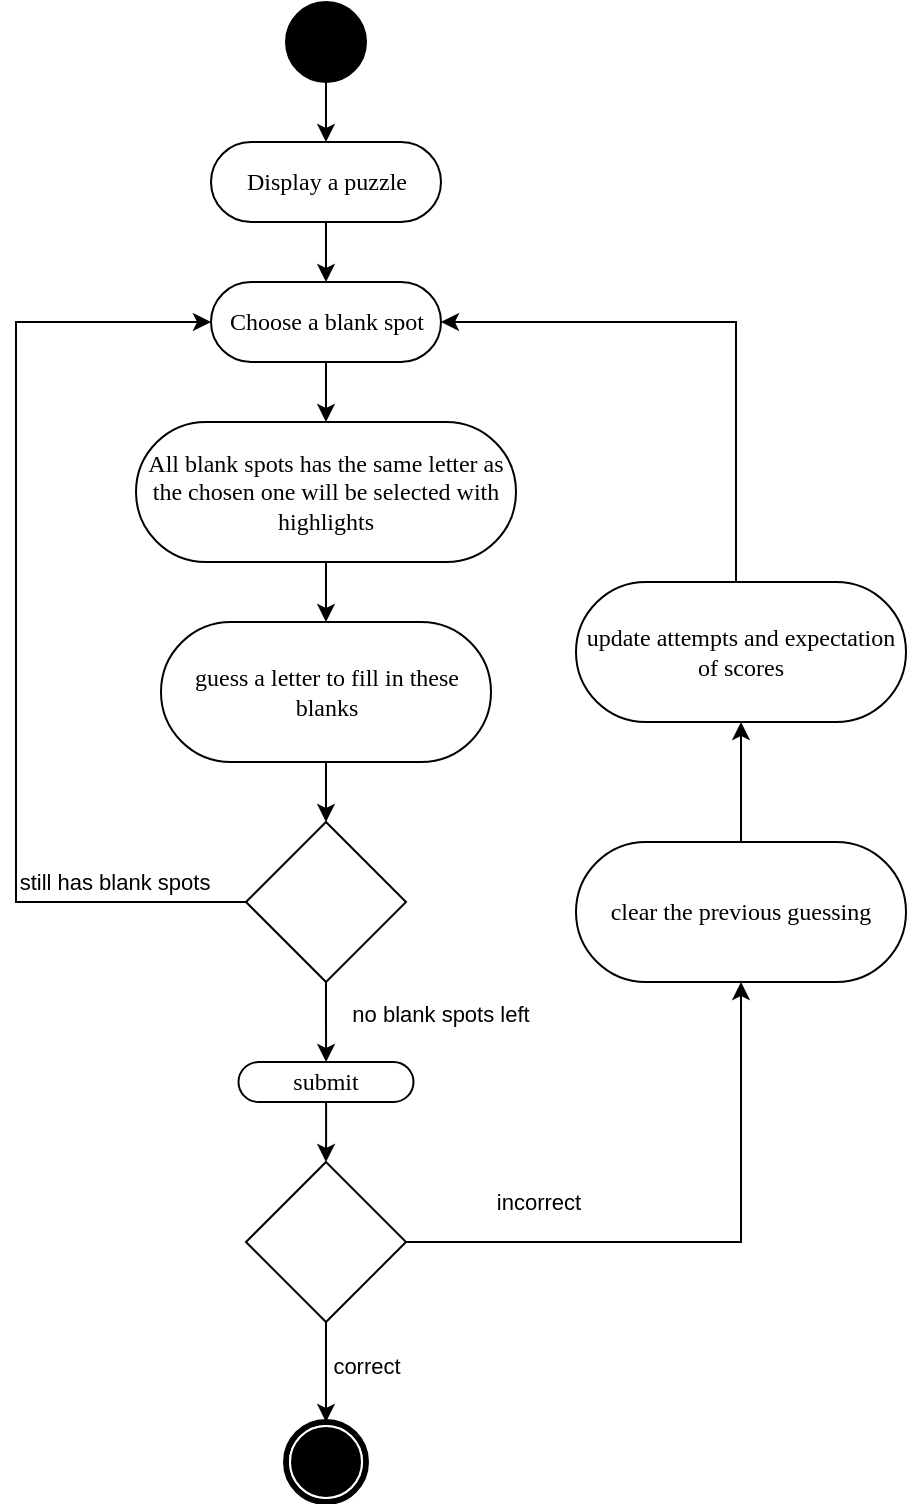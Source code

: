 <mxfile version="23.1.2" type="github">
  <diagram name="Page-1" id="0783ab3e-0a74-02c8-0abd-f7b4e66b4bec">
    <mxGraphModel dx="2074" dy="3340" grid="1" gridSize="10" guides="1" tooltips="1" connect="1" arrows="1" fold="1" page="1" pageScale="1" pageWidth="850" pageHeight="1100" background="none" math="0" shadow="0">
      <root>
        <mxCell id="0" />
        <mxCell id="1" parent="0" />
        <mxCell id="_0BTxhpO1Rx_sMPbXlcL-7" value="" style="edgeStyle=orthogonalEdgeStyle;rounded=0;orthogonalLoop=1;jettySize=auto;html=1;" parent="1" source="_0BTxhpO1Rx_sMPbXlcL-1" target="_0BTxhpO1Rx_sMPbXlcL-6" edge="1">
          <mxGeometry relative="1" as="geometry" />
        </mxCell>
        <mxCell id="_0BTxhpO1Rx_sMPbXlcL-1" value="Choose a blank spot" style="rounded=1;whiteSpace=wrap;html=1;shadow=0;comic=0;labelBackgroundColor=none;strokeWidth=1;fontFamily=Verdana;fontSize=12;align=center;arcSize=50;" parent="1" vertex="1">
          <mxGeometry x="297.5" y="-1930" width="115" height="40" as="geometry" />
        </mxCell>
        <mxCell id="_0BTxhpO1Rx_sMPbXlcL-3" value="" style="edgeStyle=orthogonalEdgeStyle;rounded=0;orthogonalLoop=1;jettySize=auto;html=1;entryX=0.5;entryY=0;entryDx=0;entryDy=0;" parent="1" source="_0BTxhpO1Rx_sMPbXlcL-2" target="_0BTxhpO1Rx_sMPbXlcL-102" edge="1">
          <mxGeometry relative="1" as="geometry">
            <mxPoint x="355" y="-2000" as="targetPoint" />
          </mxGeometry>
        </mxCell>
        <mxCell id="_0BTxhpO1Rx_sMPbXlcL-2" value="" style="ellipse;whiteSpace=wrap;html=1;rounded=0;shadow=0;comic=0;labelBackgroundColor=none;strokeWidth=1;fillColor=#000000;fontFamily=Verdana;fontSize=12;align=center;" parent="1" vertex="1">
          <mxGeometry x="335" y="-2070" width="40" height="40" as="geometry" />
        </mxCell>
        <mxCell id="_0BTxhpO1Rx_sMPbXlcL-13" value="" style="edgeStyle=orthogonalEdgeStyle;rounded=0;orthogonalLoop=1;jettySize=auto;html=1;" parent="1" source="_0BTxhpO1Rx_sMPbXlcL-6" target="_0BTxhpO1Rx_sMPbXlcL-12" edge="1">
          <mxGeometry relative="1" as="geometry" />
        </mxCell>
        <mxCell id="_0BTxhpO1Rx_sMPbXlcL-6" value="All blank spots has the same letter as the chosen one will be selected with highlights" style="rounded=1;whiteSpace=wrap;html=1;shadow=0;comic=0;labelBackgroundColor=none;strokeWidth=1;fontFamily=Verdana;fontSize=12;align=center;arcSize=50;" parent="1" vertex="1">
          <mxGeometry x="260" y="-1860" width="190" height="70" as="geometry" />
        </mxCell>
        <mxCell id="_0BTxhpO1Rx_sMPbXlcL-15" value="" style="edgeStyle=orthogonalEdgeStyle;rounded=0;orthogonalLoop=1;jettySize=auto;html=1;entryX=0.5;entryY=0;entryDx=0;entryDy=0;" parent="1" source="_0BTxhpO1Rx_sMPbXlcL-12" target="_0BTxhpO1Rx_sMPbXlcL-16" edge="1">
          <mxGeometry relative="1" as="geometry">
            <mxPoint x="355" y="-1630" as="targetPoint" />
          </mxGeometry>
        </mxCell>
        <mxCell id="_0BTxhpO1Rx_sMPbXlcL-12" value="guess a letter to fill in these blanks" style="whiteSpace=wrap;html=1;fontFamily=Verdana;rounded=1;shadow=0;comic=0;labelBackgroundColor=none;strokeWidth=1;arcSize=50;" parent="1" vertex="1">
          <mxGeometry x="272.5" y="-1760" width="165" height="70" as="geometry" />
        </mxCell>
        <mxCell id="_0BTxhpO1Rx_sMPbXlcL-21" value="" style="edgeStyle=orthogonalEdgeStyle;rounded=0;orthogonalLoop=1;jettySize=auto;html=1;entryX=0;entryY=0.5;entryDx=0;entryDy=0;exitX=0;exitY=0.5;exitDx=0;exitDy=0;" parent="1" source="_0BTxhpO1Rx_sMPbXlcL-16" target="_0BTxhpO1Rx_sMPbXlcL-1" edge="1">
          <mxGeometry relative="1" as="geometry">
            <mxPoint x="170" y="-1810" as="targetPoint" />
            <Array as="points">
              <mxPoint x="200" y="-1620" />
              <mxPoint x="200" y="-1910" />
            </Array>
          </mxGeometry>
        </mxCell>
        <mxCell id="_0BTxhpO1Rx_sMPbXlcL-28" value="still has blank spots" style="edgeLabel;html=1;align=center;verticalAlign=middle;resizable=0;points=[];" parent="_0BTxhpO1Rx_sMPbXlcL-21" vertex="1" connectable="0">
          <mxGeometry x="-0.613" y="1" relative="1" as="geometry">
            <mxPoint x="31" y="-11" as="offset" />
          </mxGeometry>
        </mxCell>
        <mxCell id="_0BTxhpO1Rx_sMPbXlcL-24" value="" style="edgeStyle=orthogonalEdgeStyle;rounded=0;orthogonalLoop=1;jettySize=auto;html=1;" parent="1" source="_0BTxhpO1Rx_sMPbXlcL-16" target="_0BTxhpO1Rx_sMPbXlcL-22" edge="1">
          <mxGeometry relative="1" as="geometry" />
        </mxCell>
        <mxCell id="_0BTxhpO1Rx_sMPbXlcL-30" value="no blank spots left" style="edgeLabel;html=1;align=center;verticalAlign=middle;resizable=0;points=[];" parent="_0BTxhpO1Rx_sMPbXlcL-24" vertex="1" connectable="0">
          <mxGeometry x="0.022" y="2" relative="1" as="geometry">
            <mxPoint x="55" y="-5" as="offset" />
          </mxGeometry>
        </mxCell>
        <mxCell id="_0BTxhpO1Rx_sMPbXlcL-16" value="" style="rhombus;whiteSpace=wrap;html=1;" parent="1" vertex="1">
          <mxGeometry x="315" y="-1660" width="80" height="80" as="geometry" />
        </mxCell>
        <mxCell id="_0BTxhpO1Rx_sMPbXlcL-32" value="" style="edgeStyle=orthogonalEdgeStyle;rounded=0;orthogonalLoop=1;jettySize=auto;html=1;" parent="1" source="_0BTxhpO1Rx_sMPbXlcL-22" target="_0BTxhpO1Rx_sMPbXlcL-31" edge="1">
          <mxGeometry relative="1" as="geometry" />
        </mxCell>
        <mxCell id="_0BTxhpO1Rx_sMPbXlcL-22" value="submit" style="whiteSpace=wrap;html=1;fontFamily=Verdana;rounded=1;shadow=0;comic=0;labelBackgroundColor=none;strokeWidth=1;arcSize=50;" parent="1" vertex="1">
          <mxGeometry x="311.25" y="-1540" width="87.5" height="20" as="geometry" />
        </mxCell>
        <mxCell id="_0BTxhpO1Rx_sMPbXlcL-34" value="" style="edgeStyle=orthogonalEdgeStyle;rounded=0;orthogonalLoop=1;jettySize=auto;html=1;" parent="1" source="_0BTxhpO1Rx_sMPbXlcL-31" target="_0BTxhpO1Rx_sMPbXlcL-33" edge="1">
          <mxGeometry relative="1" as="geometry" />
        </mxCell>
        <mxCell id="_0BTxhpO1Rx_sMPbXlcL-37" value="incorrect" style="edgeLabel;html=1;align=center;verticalAlign=middle;resizable=0;points=[];" parent="_0BTxhpO1Rx_sMPbXlcL-34" vertex="1" connectable="0">
          <mxGeometry x="-0.555" relative="1" as="geometry">
            <mxPoint y="-20" as="offset" />
          </mxGeometry>
        </mxCell>
        <mxCell id="_0BTxhpO1Rx_sMPbXlcL-99" value="" style="edgeStyle=orthogonalEdgeStyle;rounded=0;orthogonalLoop=1;jettySize=auto;html=1;entryX=0.5;entryY=0;entryDx=0;entryDy=0;" parent="1" source="_0BTxhpO1Rx_sMPbXlcL-31" target="_0BTxhpO1Rx_sMPbXlcL-98" edge="1">
          <mxGeometry relative="1" as="geometry">
            <mxPoint x="355" y="-1340" as="targetPoint" />
          </mxGeometry>
        </mxCell>
        <mxCell id="_0BTxhpO1Rx_sMPbXlcL-100" value="correct" style="edgeLabel;html=1;align=center;verticalAlign=middle;resizable=0;points=[];" parent="_0BTxhpO1Rx_sMPbXlcL-99" vertex="1" connectable="0">
          <mxGeometry x="-0.133" relative="1" as="geometry">
            <mxPoint x="20" as="offset" />
          </mxGeometry>
        </mxCell>
        <mxCell id="_0BTxhpO1Rx_sMPbXlcL-31" value="" style="rhombus;whiteSpace=wrap;html=1;" parent="1" vertex="1">
          <mxGeometry x="315" y="-1490" width="80" height="80" as="geometry" />
        </mxCell>
        <mxCell id="0UvQHoil1g2fW7lSdGht-2" value="" style="edgeStyle=orthogonalEdgeStyle;rounded=0;orthogonalLoop=1;jettySize=auto;html=1;" parent="1" source="_0BTxhpO1Rx_sMPbXlcL-33" target="0UvQHoil1g2fW7lSdGht-1" edge="1">
          <mxGeometry relative="1" as="geometry" />
        </mxCell>
        <mxCell id="_0BTxhpO1Rx_sMPbXlcL-33" value="clear the previous guessing" style="whiteSpace=wrap;html=1;fontFamily=Verdana;rounded=1;shadow=0;comic=0;labelBackgroundColor=none;strokeWidth=1;arcSize=50;" parent="1" vertex="1">
          <mxGeometry x="480" y="-1650" width="165" height="70" as="geometry" />
        </mxCell>
        <mxCell id="_0BTxhpO1Rx_sMPbXlcL-98" value="" style="shape=mxgraph.bpmn.shape;html=1;verticalLabelPosition=bottom;labelBackgroundColor=#ffffff;verticalAlign=top;perimeter=ellipsePerimeter;outline=end;symbol=terminate;rounded=0;shadow=0;comic=0;strokeWidth=1;fontFamily=Verdana;fontSize=12;align=center;" parent="1" vertex="1">
          <mxGeometry x="335" y="-1360" width="40" height="40" as="geometry" />
        </mxCell>
        <mxCell id="_0BTxhpO1Rx_sMPbXlcL-103" value="" style="edgeStyle=orthogonalEdgeStyle;rounded=0;orthogonalLoop=1;jettySize=auto;html=1;" parent="1" source="_0BTxhpO1Rx_sMPbXlcL-102" target="_0BTxhpO1Rx_sMPbXlcL-1" edge="1">
          <mxGeometry relative="1" as="geometry" />
        </mxCell>
        <mxCell id="_0BTxhpO1Rx_sMPbXlcL-102" value="Display a puzzle" style="rounded=1;whiteSpace=wrap;html=1;shadow=0;comic=0;labelBackgroundColor=none;strokeWidth=1;fontFamily=Verdana;fontSize=12;align=center;arcSize=50;" parent="1" vertex="1">
          <mxGeometry x="297.5" y="-2000" width="115" height="40" as="geometry" />
        </mxCell>
        <mxCell id="0UvQHoil1g2fW7lSdGht-4" value="" style="edgeStyle=orthogonalEdgeStyle;rounded=0;orthogonalLoop=1;jettySize=auto;html=1;entryX=1;entryY=0.5;entryDx=0;entryDy=0;" parent="1" source="0UvQHoil1g2fW7lSdGht-1" target="_0BTxhpO1Rx_sMPbXlcL-1" edge="1">
          <mxGeometry relative="1" as="geometry">
            <mxPoint x="570" y="-1860" as="targetPoint" />
            <Array as="points">
              <mxPoint x="560" y="-1910" />
            </Array>
          </mxGeometry>
        </mxCell>
        <mxCell id="0UvQHoil1g2fW7lSdGht-1" value="update attempts and expectation of scores" style="whiteSpace=wrap;html=1;fontFamily=Verdana;rounded=1;shadow=0;comic=0;labelBackgroundColor=none;strokeWidth=1;arcSize=50;" parent="1" vertex="1">
          <mxGeometry x="480" y="-1780" width="165" height="70" as="geometry" />
        </mxCell>
      </root>
    </mxGraphModel>
  </diagram>
</mxfile>
